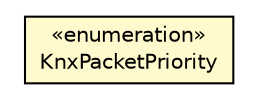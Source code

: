 #!/usr/local/bin/dot
#
# Class diagram 
# Generated by UMLGraph version R5_6-24-gf6e263 (http://www.umlgraph.org/)
#

digraph G {
	edge [fontname="Helvetica",fontsize=10,labelfontname="Helvetica",labelfontsize=10];
	node [fontname="Helvetica",fontsize=10,shape=plaintext];
	nodesep=0.25;
	ranksep=0.5;
	// org.universAAL.lddi.knx.utils.KnxPacketPriority
	c5113876 [label=<<table title="org.universAAL.lddi.knx.utils.KnxPacketPriority" border="0" cellborder="1" cellspacing="0" cellpadding="2" port="p" bgcolor="lemonChiffon" href="./KnxPacketPriority.html">
		<tr><td><table border="0" cellspacing="0" cellpadding="1">
<tr><td align="center" balign="center"> &#171;enumeration&#187; </td></tr>
<tr><td align="center" balign="center"> KnxPacketPriority </td></tr>
		</table></td></tr>
		</table>>, URL="./KnxPacketPriority.html", fontname="Helvetica", fontcolor="black", fontsize=10.0];
}

